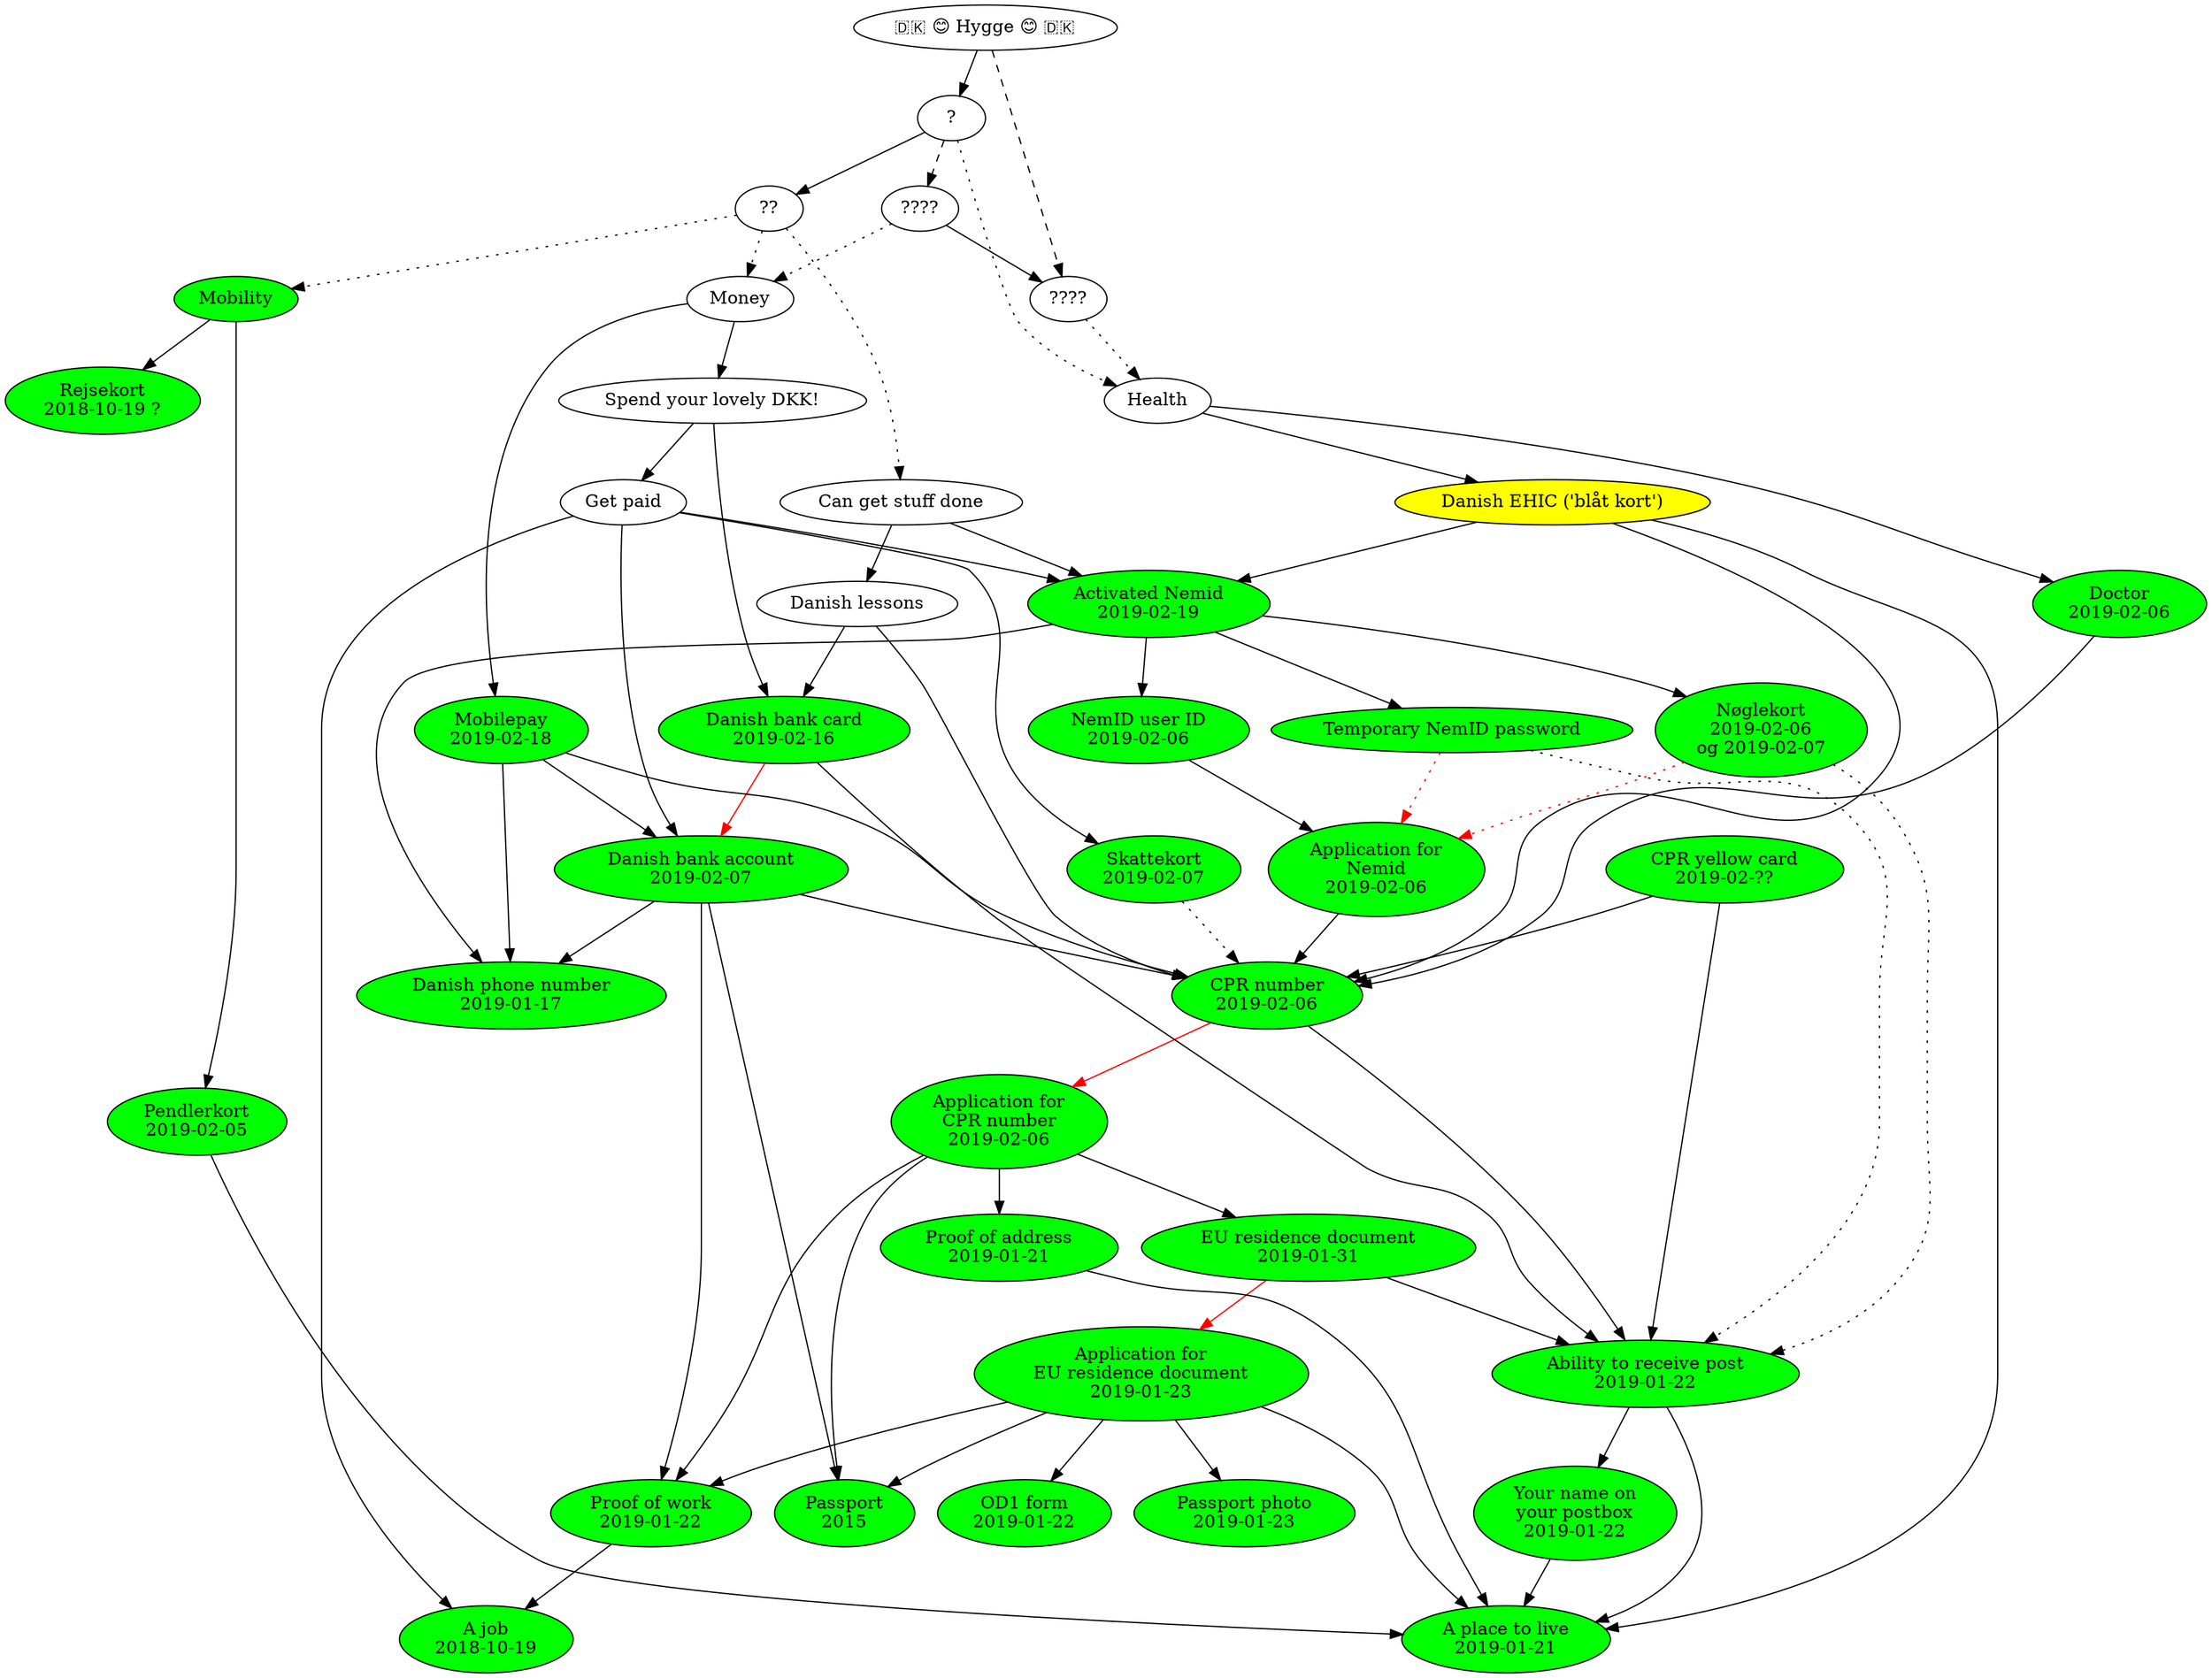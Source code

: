 digraph g {
  job [ label="A job\n2018-10-19" style=filled fillcolor=green ]
  proof_of_work [ label="Proof of work\n2019-01-22" style=filled fillcolor=green ]
  proof_of_work -> job

  passport [ label="Passport\n2015" style=filled fillcolor=green ]

  danish_phone_number [ label="Danish phone number\n2019-01-17" style=filled fillcolor=green ]
  rejsekort [ label="Rejsekort\n2018-10-19 ?" style=filled fillcolor=green ]

  place_to_live [ label="A place to live\n2019-01-21" style=filled fillcolor=green ]

  name_on_postbox [ label="Your name on\nyour postbox\n2019-01-22" style=filled fillcolor=green ]
  name_on_postbox -> place_to_live

  can_receive_post [ label="Ability to receive post\n2019-01-22" style=filled fillcolor=green ]
  can_receive_post -> place_to_live
  can_receive_post -> name_on_postbox

  pendlerkort [ label="Pendlerkort\n2019-02-05" style=filled fillcolor=green ]
  pendlerkort -> place_to_live

  eu_residence_document_application [ label="Application for\nEU residence document\n2019-01-23" style=filled fillcolor=green ]
  eu_residence_document_application -> place_to_live
  eu_residence_document_application -> proof_of_work
  eu_residence_document_application -> passport
  eu_residence_document_application -> od1_form
  od1_form [ label="OD1 form\n2019-01-22" style=filled fillcolor=green ]
  passport_photo [ label="Passport photo\n2019-01-23" style=filled fillcolor=green ]
  eu_residence_document_application -> passport_photo

  eu_residence_document [ label="EU residence document\n2019-01-31" style=filled fillcolor=green ]
  eu_residence_document -> eu_residence_document_application [ color="red" ]
  eu_residence_document -> can_receive_post

  cpr_number_application [ label="Application for\nCPR number\n2019-02-06" style=filled fillcolor=green ]
  cpr_number_application -> eu_residence_document
  cpr_number_application -> proof_of_work
  cpr_number_application -> proof_of_address
  cpr_number_application -> passport

  cpr_number [ label="CPR number\n2019-02-06" style=filled fillcolor=green ]
  cpr_number -> cpr_number_application [ color="red" ]
  cpr_number -> can_receive_post
  cpr_card [ label="CPR yellow card\n2019-02-??" style=filled fillcolor=green ]
  cpr_card -> cpr_number
  cpr_card -> can_receive_post

  proof_of_address [ label="Proof of address\n2019-01-21" style=filled fillcolor=green ]
  proof_of_address -> place_to_live

  skattekort [ label="Skattekort\n2019-02-07" style=filled fillcolor=green ]
  skattekort -> cpr_number [ style="dotted" ]

  nemid_application [ label="Application for\nNemid\n2019-02-06" style=filled fillcolor=green ]
  nemid_application -> cpr_number
  nemid_userid [ label="NemID user ID\n2019-02-06" style=filled fillcolor=green ]
  nemid_userid -> nemid_application

  danish_bank_account [ label="Danish bank account\n2019-02-07" style=filled fillcolor=green ]
  danish_bank_account -> cpr_number
  danish_bank_account -> proof_of_work
  danish_bank_account -> passport
  danish_bank_account -> danish_phone_number

  activated_nemid [ label="Activated Nemid\n2019-02-19" style=filled fillcolor=green ]
  activated_nemid -> nemid_userid
  activated_nemid -> danish_phone_number
  noglekort [ label="Nøglekort\n2019-02-06\nog 2019-02-07" style=filled fillcolor=green ]
  midlertidlig_nemid_adgangskode [ label="Temporary NemID password" style=filled fillcolor=green ]
  activated_nemid -> noglekort
  activated_nemid -> midlertidlig_nemid_adgangskode
  noglekort -> nemid_application [ style="dotted" color="red" ]
  midlertidlig_nemid_adgangskode -> nemid_application [ style="dotted" color="red" ]
  noglekort -> can_receive_post [ style="dotted" ]
  midlertidlig_nemid_adgangskode -> can_receive_post [ style="dotted" ]

  ehic [ label="Danish EHIC ('blåt kort')" style=filled fillcolor=yellow ]
  ehic -> cpr_number
  ehic -> activated_nemid
  ehic -> place_to_live

  doctor [ label="Doctor\n2019-02-06" style=filled fillcolor=green ]
  doctor -> cpr_number

  get_paid [ label="Get paid" ]
  get_paid -> job
  get_paid -> skattekort
  get_paid -> danish_bank_account
  get_paid -> activated_nemid

  danish_lessions [ label="Danish lessons" ]
  danish_lessions -> cpr_number
  danish_lessions -> danish_bank_card

  danish_bank_card [ label="Danish bank card\n2019-02-16" style=filled fillcolor=green ]
  danish_bank_card -> danish_bank_account [ color="red" ]
  danish_bank_card -> can_receive_post

  spend_lovely_dkk [ label="Spend your lovely DKK!" ]
  spend_lovely_dkk -> get_paid
  spend_lovely_dkk -> danish_bank_card

  mobilepay [ label="Mobilepay\n2019-02-18" style=filled fillcolor=green ]
  mobilepay -> cpr_number
  mobilepay -> danish_phone_number
  mobilepay -> danish_bank_account

  // Det endeligt mål
  hygge [ label="🇩🇰 😊 Hygge 😊 🇩🇰" ]
  // Deliberately vague so as not to imply that (a) hygge has a formula, or
  // (b) it depends on any of the named things
  hygge -> magi4 [ style=dashed ]
  hygge -> magi1
  magi1 [ label="?" ]
  magi4 [ label="????" ]
  magi2 [ label="??" ]
  magi3 [ label="????" ]
  magi3 -> magi4
  magi1 -> magi2
  magi1 -> magi3 [ style=dashed ]

  magi1 -> helbred [ style=dotted ]
  magi2 -> penge [ style=dotted ]

  magi4 -> helbred [ style=dotted ]
  helbred [ label="Health" ]
  helbred -> doctor
  helbred -> ehic
  magi3 -> penge [ style=dotted ]
  penge [ label="Money" ]
  penge -> spend_lovely_dkk
  penge -> mobilepay
  magi2 -> rejser [ style=dotted ]
  rejser [ label="Mobility" style=filled fillcolor=green ]
  rejser -> pendlerkort
  rejser -> rejsekort
  magi2 -> faa_ting_gjort [ style=dotted ]
  faa_ting_gjort [ label="Can get stuff done" ]
  faa_ting_gjort -> activated_nemid
  faa_ting_gjort -> danish_lessions
}

